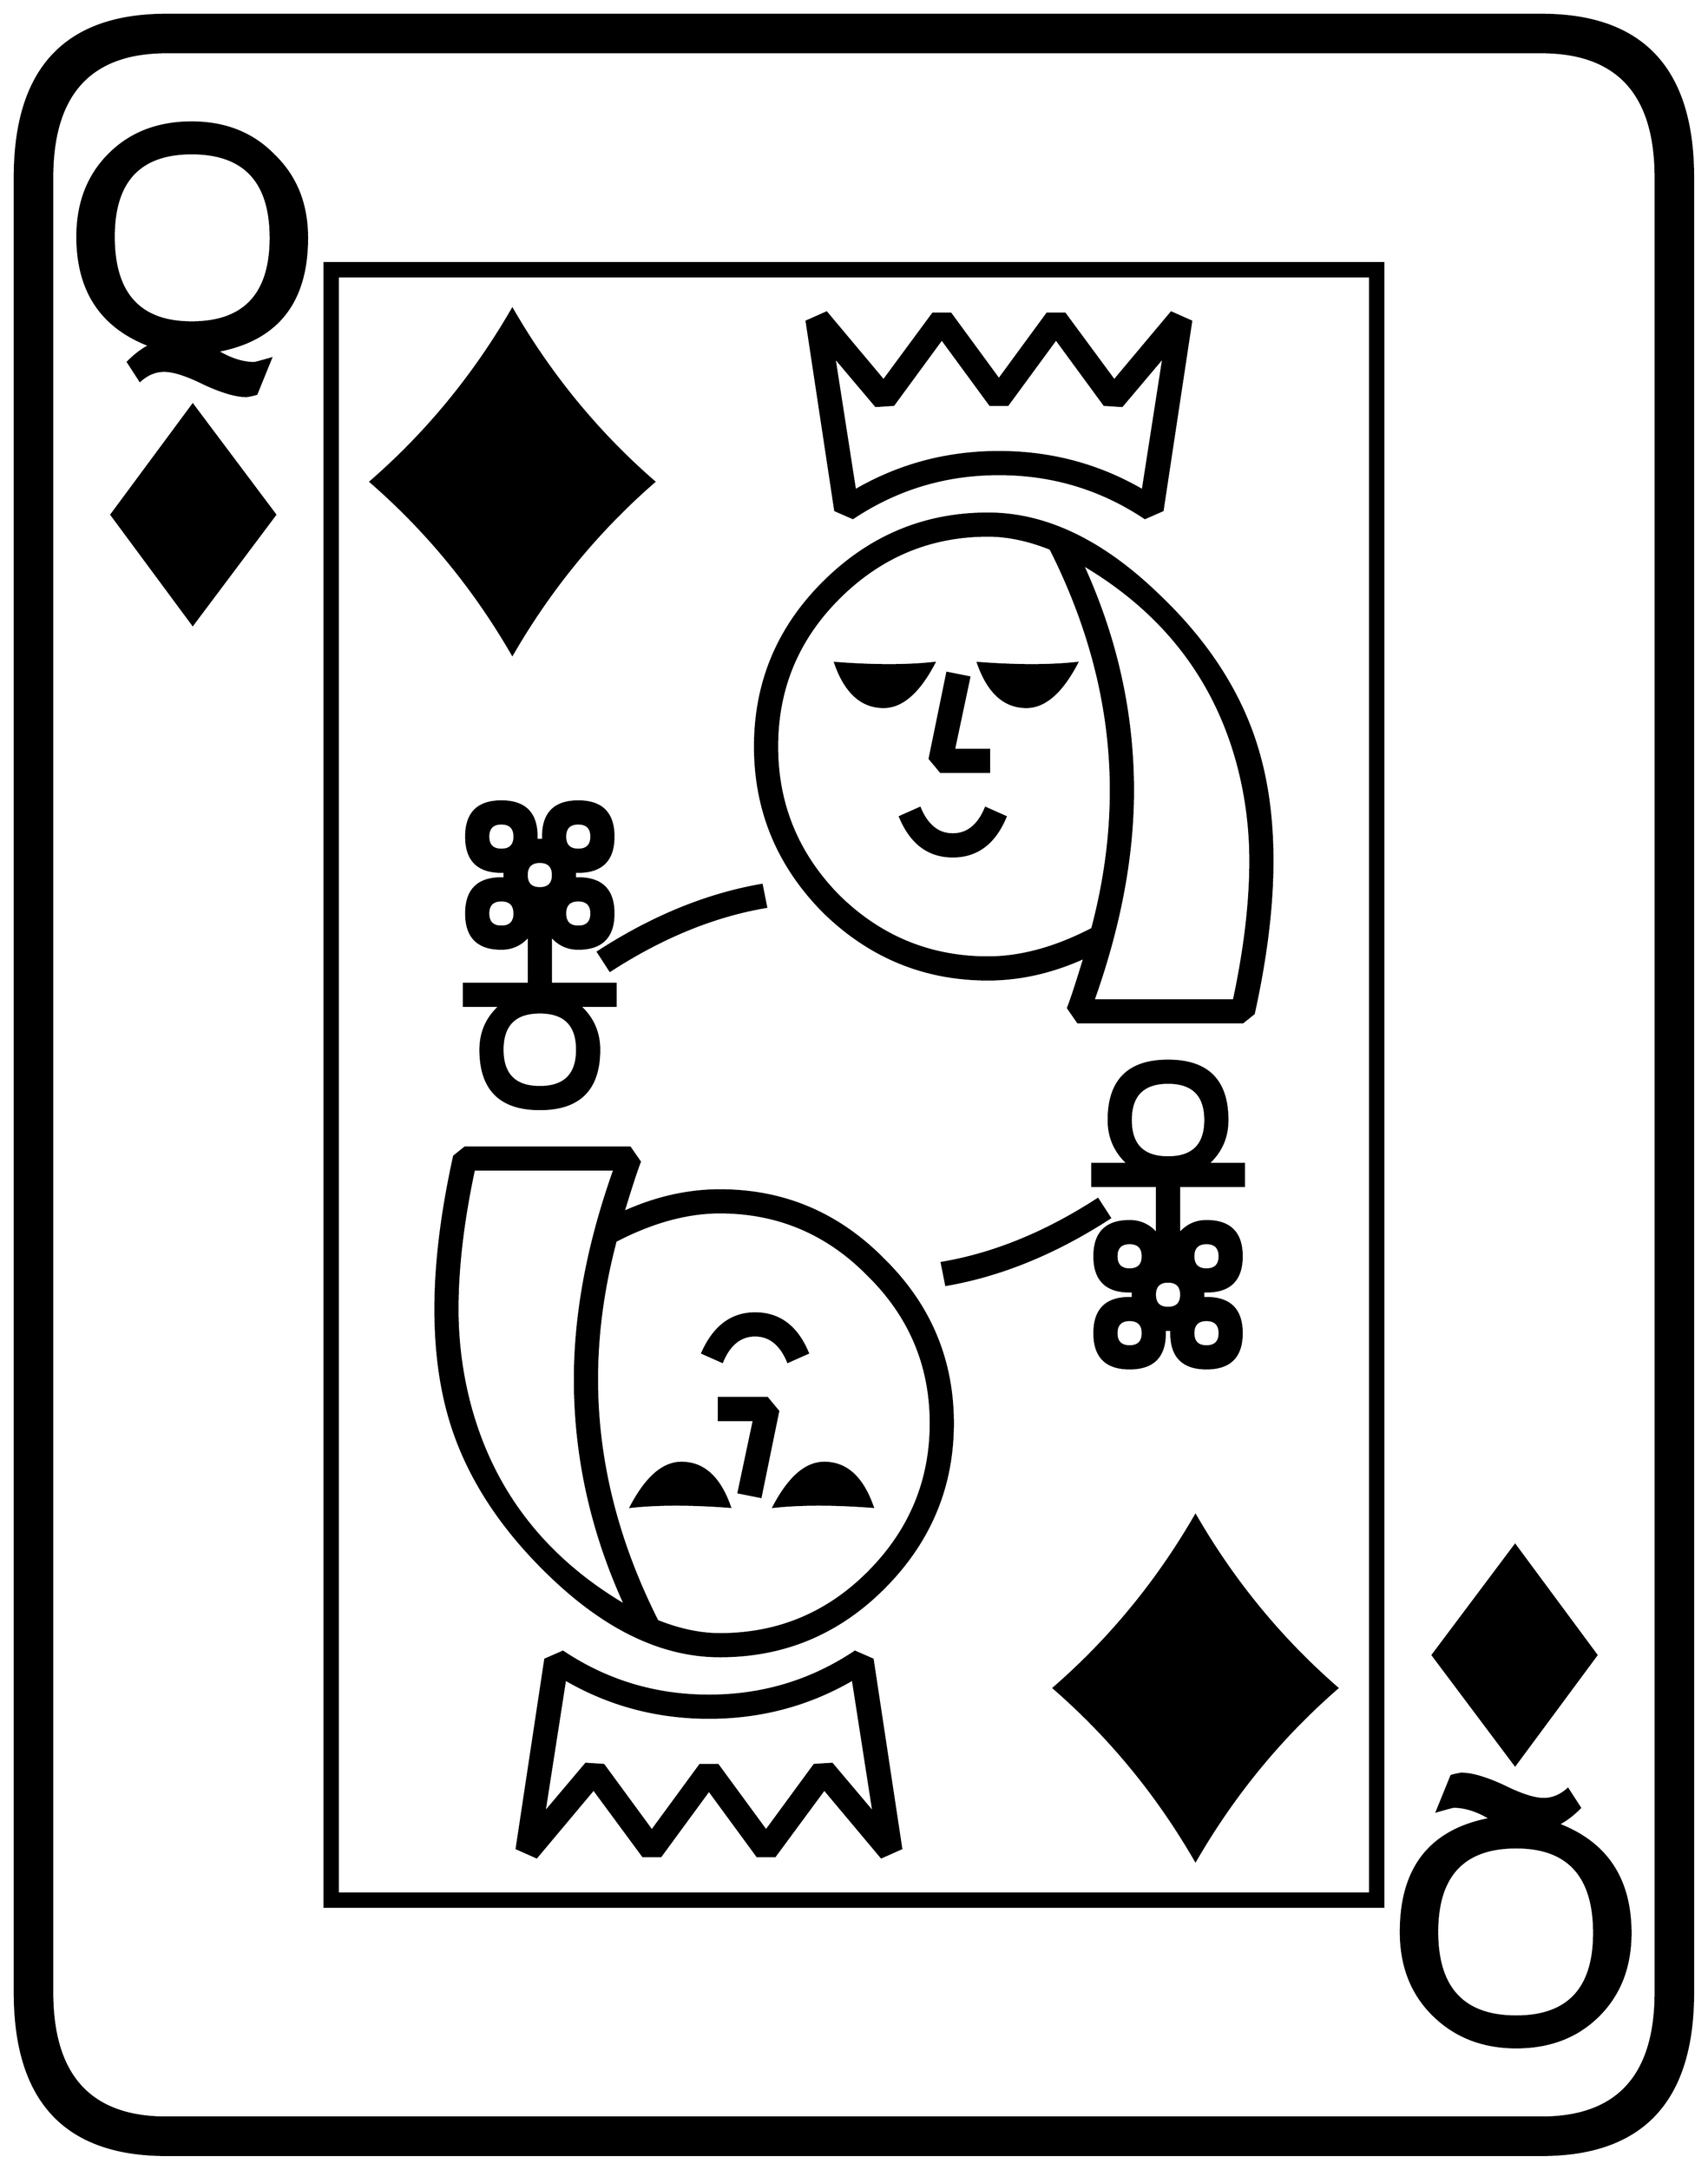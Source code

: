 


\begin{tikzpicture}[y=0.80pt, x=0.80pt, yscale=-1.0, xscale=1.0, inner sep=0pt, outer sep=0pt]
\begin{scope}[shift={(100.0,1706.0)},nonzero rule]
  \path[draw=.,fill=.,line width=1.600pt] (1578.0,244.0) .. controls
    (1578.0,342.667) and (1532.0,392.0) .. (1440.0,392.0) --
    (188.0,392.0) .. controls (96.0,392.0) and (50.0,342.667) ..
    (50.0,244.0) -- (50.0,-1408.0) .. controls (50.0,-1506.667)
    and (96.0,-1556.0) .. (188.0,-1556.0) -- (1440.0,-1556.0) ..
    controls (1532.0,-1556.0) and (1578.0,-1506.667) ..
    (1578.0,-1408.0) -- (1578.0,244.0) -- cycle(1544.0,244.0) --
    (1544.0,-1408.0) .. controls (1544.0,-1484.0) and
    (1509.333,-1522.0) .. (1440.0,-1522.0) -- (188.0,-1522.0) ..
    controls (118.667,-1522.0) and (84.0,-1484.0) ..
    (84.0,-1408.0) -- (84.0,244.0) .. controls (84.0,320.0) and
    (118.667,358.0) .. (188.0,358.0) -- (1440.0,358.0) .. controls
    (1509.333,358.0) and (1544.0,320.0) .. (1544.0,244.0) --
    cycle(316.0,-1353.0) .. controls (316.0,-1294.333) and
    (288.667,-1260.0) .. (234.0,-1250.0) .. controls
    (246.0,-1242.667) and (257.333,-1239.0) .. (268.0,-1239.0) ..
    controls (268.667,-1239.0) and (273.667,-1240.333) ..
    (283.0,-1243.0) -- (270.0,-1211.0) .. controls
    (268.0,-1210.333) and (265.0,-1209.667) .. (261.0,-1209.0) ..
    controls (251.667,-1209.0) and (239.0,-1212.667) ..
    (223.0,-1220.0) .. controls (207.0,-1228.0) and
    (194.667,-1232.0) .. (186.0,-1232.0) .. controls
    (178.0,-1232.0) and (170.667,-1229.0) .. (164.0,-1223.0) --
    (153.0,-1240.0) .. controls (159.667,-1246.667) and
    (166.333,-1251.667) .. (173.0,-1255.0) .. controls
    (129.0,-1271.667) and (107.0,-1304.667) .. (107.0,-1354.0) ..
    controls (107.0,-1384.667) and (116.667,-1409.667) ..
    (136.0,-1429.0) .. controls (155.333,-1448.333) and
    (180.333,-1458.0) .. (211.0,-1458.0) .. controls
    (241.667,-1458.0) and (266.667,-1448.0) .. (286.0,-1428.0) ..
    controls (306.0,-1408.667) and (316.0,-1383.667) ..
    (316.0,-1353.0) -- cycle(1490.0,-63.0) -- (1416.0,37.0) --
    (1341.0,-63.0) -- (1416.0,-163.0) -- (1490.0,-63.0) --
    cycle(1296.0,166.0) -- (332.0,166.0) -- (332.0,-1330.0) --
    (1296.0,-1330.0) -- (1296.0,166.0) -- cycle(287.0,-1101.0)
    -- (212.0,-1001.0) -- (138.0,-1101.0) -- (212.0,-1201.0) --
    (287.0,-1101.0) -- cycle(1521.0,190.0) .. controls
    (1521.0,220.667) and (1511.333,245.667) .. (1492.0,265.0) ..
    controls (1472.667,284.333) and (1447.667,294.0) .. (1417.0,294.0)
    .. controls (1386.333,294.0) and (1361.0,284.0) ..
    (1341.0,264.0) .. controls (1321.667,244.667) and (1312.0,219.667)
    .. (1312.0,189.0) .. controls (1312.0,130.333) and
    (1339.333,96.0) .. (1394.0,86.0) .. controls (1382.0,78.667) and
    (1370.667,75.0) .. (1360.0,75.0) .. controls (1359.333,75.0) and
    (1354.333,76.333) .. (1345.0,79.0) -- (1358.0,47.0) .. controls
    (1360.0,46.333) and (1363.0,45.667) .. (1367.0,45.0) .. controls
    (1376.333,45.0) and (1389.0,48.667) .. (1405.0,56.0) .. controls
    (1421.0,64.0) and (1433.333,68.0) .. (1442.0,68.0) .. controls
    (1450.0,68.0) and (1457.333,65.0) .. (1464.0,59.0) --
    (1475.0,76.0) .. controls (1468.333,82.667) and (1461.667,87.667) ..
    (1455.0,91.0) .. controls (1499.0,107.667) and (1521.0,140.667)
    .. (1521.0,190.0) -- cycle(283.0,-1353.0) .. controls
    (283.0,-1404.333) and (259.0,-1430.0) .. (211.0,-1430.0) ..
    controls (163.667,-1430.0) and (140.0,-1404.667) ..
    (140.0,-1354.0) .. controls (140.0,-1302.0) and
    (163.667,-1276.0) .. (211.0,-1276.0) .. controls
    (259.0,-1276.0) and (283.0,-1301.667) .. (283.0,-1353.0) --
    cycle(1284.0,154.0) -- (1284.0,-1318.0) -- (344.0,-1318.0)
    -- (344.0,154.0) -- (1284.0,154.0) -- cycle(1488.0,190.0) ..
    controls (1488.0,138.0) and (1464.333,112.0) .. (1417.0,112.0)
    .. controls (1369.0,112.0) and (1345.0,137.667) ..
    (1345.0,189.0) .. controls (1345.0,240.333) and (1369.0,266.0)
    .. (1417.0,266.0) .. controls (1464.333,266.0) and
    (1488.0,240.667) .. (1488.0,190.0) -- cycle(1121.0,-1277.0) --
    (1095.0,-1105.0) -- (1079.0,-1098.0) .. controls
    (1039.0,-1124.667) and (994.667,-1138.0) .. (946.0,-1138.0) ..
    controls (897.333,-1138.0) and (853.0,-1124.667) ..
    (813.0,-1098.0) -- (797.0,-1105.0) -- (771.0,-1277.0) --
    (789.0,-1285.0) -- (841.0,-1223.0) -- (886.0,-1284.0) --
    (902.0,-1284.0) -- (946.0,-1224.0) -- (990.0,-1284.0) --
    (1006.0,-1284.0) -- (1051.0,-1223.0) -- (1103.0,-1285.0) --
    (1121.0,-1277.0) -- cycle(1195.0,-786.0) .. controls
    (1195.0,-744.667) and (1189.333,-698.333) .. (1178.0,-647.0) --
    (1168.0,-639.0) -- (1018.0,-639.0) -- (1009.0,-652.0) ..
    controls (1012.333,-660.667) and (1017.333,-676.0) ..
    (1024.0,-698.0) .. controls (994.667,-684.667) and
    (965.333,-678.0) .. (936.0,-678.0) .. controls (878.0,-678.0)
    and (828.0,-698.667) .. (786.0,-740.0) .. controls
    (744.667,-782.0) and (724.0,-832.0) .. (724.0,-890.0) ..
    controls (724.0,-948.0) and (744.667,-997.667) ..
    (786.0,-1039.0) .. controls (828.0,-1081.0) and
    (878.0,-1102.0) .. (936.0,-1102.0) .. controls
    (988.0,-1102.0) and (1039.333,-1077.667) .. (1090.0,-1029.0) ..
    controls (1137.333,-984.333) and (1168.333,-935.333) ..
    (1183.0,-882.0) .. controls (1191.0,-853.333) and
    (1195.0,-821.333) .. (1195.0,-786.0) -- cycle(632.0,-1131.0)
    .. controls (580.667,-1086.333) and (537.667,-1034.0) ..
    (503.0,-974.0) .. controls (468.333,-1034.0) and
    (425.333,-1086.333) .. (374.0,-1131.0) .. controls
    (425.333,-1175.667) and (468.333,-1228.0) .. (503.0,-1288.0) ..
    controls (537.667,-1228.0) and (580.667,-1175.667) ..
    (632.0,-1131.0) -- cycle(1169.0,-490.0) -- (1110.0,-490.0)
    -- (1110.0,-446.0) .. controls (1116.667,-454.0) and
    (1125.0,-458.0) .. (1135.0,-458.0) .. controls
    (1156.333,-458.0) and (1167.0,-447.333) .. (1167.0,-426.0) ..
    controls (1167.0,-404.667) and (1156.333,-394.0) ..
    (1135.0,-394.0) -- (1132.0,-394.0) -- (1132.0,-388.0) --
    (1135.0,-388.0) .. controls (1156.333,-388.0) and
    (1167.0,-377.333) .. (1167.0,-356.0) .. controls
    (1167.0,-334.667) and (1156.333,-324.0) .. (1135.0,-324.0) ..
    controls (1113.667,-324.0) and (1103.0,-334.667) ..
    (1103.0,-356.0) -- (1103.0,-359.0) -- (1097.0,-359.0) --
    (1097.0,-356.0) .. controls (1097.0,-334.667) and
    (1086.333,-324.0) .. (1065.0,-324.0) .. controls
    (1043.667,-324.0) and (1033.0,-334.667) .. (1033.0,-356.0) ..
    controls (1033.0,-377.333) and (1043.667,-388.0) ..
    (1065.0,-388.0) -- (1068.0,-388.0) -- (1068.0,-394.0) --
    (1065.0,-394.0) .. controls (1043.667,-394.0) and
    (1033.0,-404.667) .. (1033.0,-426.0) .. controls
    (1033.0,-447.333) and (1043.667,-458.0) .. (1065.0,-458.0) ..
    controls (1075.0,-458.0) and (1083.333,-454.0) ..
    (1090.0,-446.0) -- (1090.0,-490.0) -- (1031.0,-490.0) --
    (1031.0,-510.0) -- (1064.0,-510.0) .. controls
    (1052.0,-520.667) and (1046.0,-534.0) .. (1046.0,-550.0) ..
    controls (1046.0,-586.0) and (1064.0,-604.0) ..
    (1100.0,-604.0) .. controls (1136.0,-604.0) and
    (1154.0,-586.0) .. (1154.0,-550.0) .. controls
    (1154.0,-534.0) and (1148.0,-520.667) .. (1136.0,-510.0) --
    (1169.0,-510.0) -- (1169.0,-490.0) -- cycle(1047.0,-461.0)
    .. controls (997.667,-429.0) and (948.0,-408.667) ..
    (898.0,-400.0) -- (894.0,-420.0) .. controls (941.333,-428.0)
    and (988.667,-447.333) .. (1036.0,-478.0) -- (1047.0,-461.0) --
    cycle(734.0,-744.0) .. controls (686.667,-736.0) and
    (639.333,-716.667) .. (592.0,-686.0) -- (581.0,-703.0) ..
    controls (630.333,-735.0) and (680.0,-755.333) .. (730.0,-764.0)
    -- (734.0,-744.0) -- cycle(597.0,-654.0) -- (564.0,-654.0)
    .. controls (576.0,-643.333) and (582.0,-630.0) ..
    (582.0,-614.0) .. controls (582.0,-578.0) and (564.0,-560.0)
    .. (528.0,-560.0) .. controls (492.0,-560.0) and
    (474.0,-578.0) .. (474.0,-614.0) .. controls (474.0,-630.0)
    and (480.0,-643.333) .. (492.0,-654.0) -- (459.0,-654.0) --
    (459.0,-674.0) -- (518.0,-674.0) -- (518.0,-718.0) ..
    controls (511.333,-710.0) and (503.0,-706.0) .. (493.0,-706.0)
    .. controls (471.667,-706.0) and (461.0,-716.667) ..
    (461.0,-738.0) .. controls (461.0,-759.333) and (471.667,-770.0)
    .. (493.0,-770.0) -- (496.0,-770.0) -- (496.0,-776.0) --
    (493.0,-776.0) .. controls (471.667,-776.0) and (461.0,-786.667)
    .. (461.0,-808.0) .. controls (461.0,-829.333) and
    (471.667,-840.0) .. (493.0,-840.0) .. controls (514.333,-840.0)
    and (525.0,-829.333) .. (525.0,-808.0) -- (525.0,-805.0) --
    (531.0,-805.0) -- (531.0,-808.0) .. controls (531.0,-829.333)
    and (541.667,-840.0) .. (563.0,-840.0) .. controls
    (584.333,-840.0) and (595.0,-829.333) .. (595.0,-808.0) ..
    controls (595.0,-786.667) and (584.333,-776.0) .. (563.0,-776.0)
    -- (560.0,-776.0) -- (560.0,-770.0) -- (563.0,-770.0) ..
    controls (584.333,-770.0) and (595.0,-759.333) .. (595.0,-738.0)
    .. controls (595.0,-716.667) and (584.333,-706.0) ..
    (563.0,-706.0) .. controls (553.0,-706.0) and (544.667,-710.0)
    .. (538.0,-718.0) -- (538.0,-674.0) -- (597.0,-674.0) --
    (597.0,-654.0) -- cycle(1254.0,-33.0) .. controls
    (1202.667,11.667) and (1159.667,64.0) .. (1125.0,124.0) ..
    controls (1090.333,64.0) and (1047.333,11.667) .. (996.0,-33.0) ..
    controls (1047.333,-77.667) and (1090.333,-130.0) ..
    (1125.0,-190.0) .. controls (1159.667,-130.0) and
    (1202.667,-77.667) .. (1254.0,-33.0) -- cycle(904.0,-274.0) ..
    controls (904.0,-216.0) and (883.0,-166.0) .. (841.0,-124.0)
    .. controls (799.667,-82.667) and (750.0,-62.0) .. (692.0,-62.0)
    .. controls (640.0,-62.0) and (588.667,-86.333) ..
    (538.0,-135.0) .. controls (490.667,-180.333) and (459.667,-229.333)
    .. (445.0,-282.0) .. controls (437.0,-310.667) and
    (433.0,-342.667) .. (433.0,-378.0) .. controls (433.0,-419.333)
    and (438.667,-465.667) .. (450.0,-517.0) -- (460.0,-525.0) --
    (610.0,-525.0) -- (619.0,-512.0) .. controls (615.667,-503.333)
    and (610.667,-488.0) .. (604.0,-466.0) .. controls
    (633.333,-479.333) and (662.667,-486.0) .. (692.0,-486.0) ..
    controls (750.0,-486.0) and (799.667,-465.0) .. (841.0,-423.0)
    .. controls (883.0,-381.667) and (904.0,-332.0) ..
    (904.0,-274.0) -- cycle(857.0,113.0) -- (839.0,121.0) --
    (787.0,59.0) -- (742.0,120.0) -- (726.0,120.0) --
    (682.0,60.0) -- (638.0,120.0) -- (622.0,120.0) --
    (577.0,59.0) -- (525.0,121.0) -- (507.0,113.0) --
    (533.0,-59.0) -- (549.0,-66.0) .. controls (589.0,-39.333) and
    (633.333,-26.0) .. (682.0,-26.0) .. controls (730.667,-26.0) and
    (775.0,-39.333) .. (815.0,-66.0) -- (831.0,-59.0) --
    (857.0,113.0) -- cycle(1096.0,-1245.0) -- (1058.0,-1200.0)
    -- (1042.0,-1201.0) -- (998.0,-1261.0) -- (954.0,-1201.0) --
    (938.0,-1201.0) -- (894.0,-1261.0) -- (850.0,-1201.0) --
    (834.0,-1200.0) -- (796.0,-1245.0) -- (815.0,-1123.0) ..
    controls (855.0,-1146.333) and (898.667,-1158.0) ..
    (946.0,-1158.0) .. controls (993.333,-1158.0) and
    (1037.0,-1146.333) .. (1077.0,-1123.0) -- (1096.0,-1245.0) --
    cycle(1175.0,-786.0) .. controls (1175.0,-816.667) and
    (1171.0,-846.667) .. (1163.0,-876.0) .. controls
    (1141.667,-953.333) and (1094.667,-1013.333) .. (1022.0,-1056.0) ..
    controls (1052.667,-989.333) and (1068.0,-920.667) ..
    (1068.0,-850.0) .. controls (1068.0,-790.0) and
    (1056.0,-726.333) .. (1032.0,-659.0) -- (1160.0,-659.0) ..
    controls (1170.0,-705.667) and (1175.0,-748.0) ..
    (1175.0,-786.0) -- cycle(1048.0,-850.0) .. controls
    (1048.0,-924.0) and (1029.667,-997.333) .. (993.0,-1070.0) ..
    controls (973.0,-1078.0) and (954.0,-1082.0) ..
    (936.0,-1082.0) .. controls (883.333,-1082.0) and
    (838.0,-1063.0) .. (800.0,-1025.0) .. controls
    (762.667,-987.667) and (744.0,-942.667) .. (744.0,-890.0) ..
    controls (744.0,-837.333) and (762.667,-792.0) .. (800.0,-754.0)
    .. controls (838.0,-716.667) and (883.333,-698.0) ..
    (936.0,-698.0) .. controls (966.0,-698.0) and (997.667,-706.667)
    .. (1031.0,-724.0) .. controls (1042.333,-766.667) and
    (1048.0,-808.667) .. (1048.0,-850.0) -- cycle(1134.0,-550.0)
    .. controls (1134.0,-572.667) and (1122.667,-584.0) ..
    (1100.0,-584.0) .. controls (1077.333,-584.0) and
    (1066.0,-572.667) .. (1066.0,-550.0) .. controls
    (1066.0,-527.333) and (1077.333,-516.0) .. (1100.0,-516.0) ..
    controls (1122.667,-516.0) and (1134.0,-527.333) ..
    (1134.0,-550.0) -- cycle(1147.0,-426.0) .. controls
    (1147.0,-434.0) and (1143.0,-438.0) .. (1135.0,-438.0) ..
    controls (1127.0,-438.0) and (1123.0,-434.0) ..
    (1123.0,-426.0) .. controls (1123.0,-418.0) and
    (1127.0,-414.0) .. (1135.0,-414.0) .. controls
    (1143.0,-414.0) and (1147.0,-418.0) .. (1147.0,-426.0) --
    cycle(1077.0,-426.0) .. controls (1077.0,-434.0) and
    (1073.0,-438.0) .. (1065.0,-438.0) .. controls
    (1057.0,-438.0) and (1053.0,-434.0) .. (1053.0,-426.0) ..
    controls (1053.0,-418.0) and (1057.0,-414.0) ..
    (1065.0,-414.0) .. controls (1073.0,-414.0) and
    (1077.0,-418.0) .. (1077.0,-426.0) -- cycle(1112.0,-391.0)
    .. controls (1112.0,-399.0) and (1108.0,-403.0) ..
    (1100.0,-403.0) .. controls (1092.0,-403.0) and
    (1088.0,-399.0) .. (1088.0,-391.0) .. controls
    (1088.0,-383.0) and (1092.0,-379.0) .. (1100.0,-379.0) ..
    controls (1108.0,-379.0) and (1112.0,-383.0) ..
    (1112.0,-391.0) -- cycle(1147.0,-356.0) .. controls
    (1147.0,-364.0) and (1143.0,-368.0) .. (1135.0,-368.0) ..
    controls (1127.0,-368.0) and (1123.0,-364.0) ..
    (1123.0,-356.0) .. controls (1123.0,-348.0) and
    (1127.0,-344.0) .. (1135.0,-344.0) .. controls
    (1143.0,-344.0) and (1147.0,-348.0) .. (1147.0,-356.0) --
    cycle(1077.0,-356.0) .. controls (1077.0,-364.0) and
    (1073.0,-368.0) .. (1065.0,-368.0) .. controls
    (1057.0,-368.0) and (1053.0,-364.0) .. (1053.0,-356.0) ..
    controls (1053.0,-348.0) and (1057.0,-344.0) ..
    (1065.0,-344.0) .. controls (1073.0,-344.0) and
    (1077.0,-348.0) .. (1077.0,-356.0) -- cycle(575.0,-808.0) ..
    controls (575.0,-816.0) and (571.0,-820.0) .. (563.0,-820.0)
    .. controls (555.0,-820.0) and (551.0,-816.0) ..
    (551.0,-808.0) .. controls (551.0,-800.0) and (555.0,-796.0)
    .. (563.0,-796.0) .. controls (571.0,-796.0) and
    (575.0,-800.0) .. (575.0,-808.0) -- cycle(505.0,-808.0) ..
    controls (505.0,-816.0) and (501.0,-820.0) .. (493.0,-820.0)
    .. controls (485.0,-820.0) and (481.0,-816.0) ..
    (481.0,-808.0) .. controls (481.0,-800.0) and (485.0,-796.0)
    .. (493.0,-796.0) .. controls (501.0,-796.0) and
    (505.0,-800.0) .. (505.0,-808.0) -- cycle(540.0,-773.0) ..
    controls (540.0,-781.0) and (536.0,-785.0) .. (528.0,-785.0)
    .. controls (520.0,-785.0) and (516.0,-781.0) ..
    (516.0,-773.0) .. controls (516.0,-765.0) and (520.0,-761.0)
    .. (528.0,-761.0) .. controls (536.0,-761.0) and
    (540.0,-765.0) .. (540.0,-773.0) -- cycle(575.0,-738.0) ..
    controls (575.0,-746.0) and (571.0,-750.0) .. (563.0,-750.0)
    .. controls (555.0,-750.0) and (551.0,-746.0) ..
    (551.0,-738.0) .. controls (551.0,-730.0) and (555.0,-726.0)
    .. (563.0,-726.0) .. controls (571.0,-726.0) and
    (575.0,-730.0) .. (575.0,-738.0) -- cycle(505.0,-738.0) ..
    controls (505.0,-746.0) and (501.0,-750.0) .. (493.0,-750.0)
    .. controls (485.0,-750.0) and (481.0,-746.0) ..
    (481.0,-738.0) .. controls (481.0,-730.0) and (485.0,-726.0)
    .. (493.0,-726.0) .. controls (501.0,-726.0) and
    (505.0,-730.0) .. (505.0,-738.0) -- cycle(562.0,-614.0) ..
    controls (562.0,-636.667) and (550.667,-648.0) .. (528.0,-648.0)
    .. controls (505.333,-648.0) and (494.0,-636.667) ..
    (494.0,-614.0) .. controls (494.0,-591.333) and (505.333,-580.0)
    .. (528.0,-580.0) .. controls (550.667,-580.0) and
    (562.0,-591.333) .. (562.0,-614.0) -- cycle(884.0,-274.0) ..
    controls (884.0,-326.667) and (865.0,-371.667) .. (827.0,-409.0)
    .. controls (789.667,-447.0) and (744.667,-466.0) ..
    (692.0,-466.0) .. controls (662.0,-466.0) and (630.333,-457.333)
    .. (597.0,-440.0) .. controls (585.667,-397.333) and
    (580.0,-355.333) .. (580.0,-314.0) .. controls (580.0,-240.0)
    and (598.333,-166.667) .. (635.0,-94.0) .. controls
    (655.0,-86.0) and (674.0,-82.0) .. (692.0,-82.0) .. controls
    (744.667,-82.0) and (789.667,-100.667) .. (827.0,-138.0) ..
    controls (865.0,-176.0) and (884.0,-221.333) .. (884.0,-274.0)
    -- cycle(606.0,-108.0) .. controls (575.333,-174.667) and
    (560.0,-243.333) .. (560.0,-314.0) .. controls (560.0,-374.0)
    and (572.0,-437.667) .. (596.0,-505.0) -- (468.0,-505.0) ..
    controls (458.0,-458.333) and (453.0,-416.0) .. (453.0,-378.0)
    .. controls (453.0,-347.333) and (457.0,-317.333) ..
    (465.0,-288.0) .. controls (486.333,-210.667) and (533.333,-150.667)
    .. (606.0,-108.0) -- cycle(832.0,81.0) -- (813.0,-41.0) ..
    controls (773.0,-17.667) and (729.333,-6.0) .. (682.0,-6.0) ..
    controls (634.667,-6.0) and (591.0,-17.667) .. (551.0,-41.0) --
    (532.0,81.0) -- (570.0,36.0) -- (586.0,37.0) --
    (630.0,97.0) -- (674.0,37.0) -- (690.0,37.0) --
    (734.0,97.0) -- (778.0,37.0) -- (794.0,36.0) --
    (832.0,81.0) -- cycle(1017.0,-966.0) .. controls
    (1003.0,-939.333) and (987.667,-926.0) .. (971.0,-926.0) ..
    controls (951.0,-926.0) and (936.333,-939.333) .. (927.0,-966.0)
    .. controls (962.333,-963.333) and (992.333,-963.333) ..
    (1017.0,-966.0) -- cycle(937.0,-867.0) -- (893.0,-867.0) --
    (883.0,-879.0) -- (899.0,-957.0) -- (919.0,-953.0) --
    (905.0,-887.0) -- (937.0,-887.0) -- (937.0,-867.0) --
    cycle(887.0,-966.0) .. controls (873.0,-939.333) and
    (857.667,-926.0) .. (841.0,-926.0) .. controls (821.0,-926.0)
    and (806.333,-939.333) .. (797.0,-966.0) .. controls
    (832.333,-963.333) and (862.333,-963.333) .. (887.0,-966.0) --
    cycle(952.0,-826.0) .. controls (942.0,-802.0) and
    (926.0,-790.0) .. (904.0,-790.0) .. controls (882.0,-790.0)
    and (866.0,-802.0) .. (856.0,-826.0) -- (874.0,-834.0) ..
    controls (880.667,-818.0) and (890.667,-810.0) .. (904.0,-810.0)
    .. controls (917.333,-810.0) and (927.333,-818.0) ..
    (934.0,-834.0) -- (952.0,-826.0) -- cycle(772.0,-338.0) --
    (754.0,-330.0) .. controls (747.333,-346.0) and (737.333,-354.0)
    .. (724.0,-354.0) .. controls (710.667,-354.0) and
    (700.667,-346.0) .. (694.0,-330.0) -- (676.0,-338.0) ..
    controls (686.667,-362.0) and (702.667,-374.0) .. (724.0,-374.0)
    .. controls (746.0,-374.0) and (762.0,-362.0) ..
    (772.0,-338.0) -- cycle(831.0,-198.0) .. controls
    (795.667,-200.667) and (765.667,-200.667) .. (741.0,-198.0) ..
    controls (755.0,-224.667) and (770.333,-238.0) .. (787.0,-238.0)
    .. controls (807.0,-238.0) and (821.667,-224.667) ..
    (831.0,-198.0) -- cycle(745.0,-285.0) -- (729.0,-207.0) --
    (709.0,-211.0) -- (723.0,-277.0) -- (691.0,-277.0) --
    (691.0,-297.0) -- (735.0,-297.0) -- (745.0,-285.0) --
    cycle(701.0,-198.0) .. controls (665.667,-200.667) and
    (635.667,-200.667) .. (611.0,-198.0) .. controls (625.0,-224.667)
    and (640.333,-238.0) .. (657.0,-238.0) .. controls
    (677.0,-238.0) and (691.667,-224.667) .. (701.0,-198.0) --
    cycle;
\end{scope}

\end{tikzpicture}

